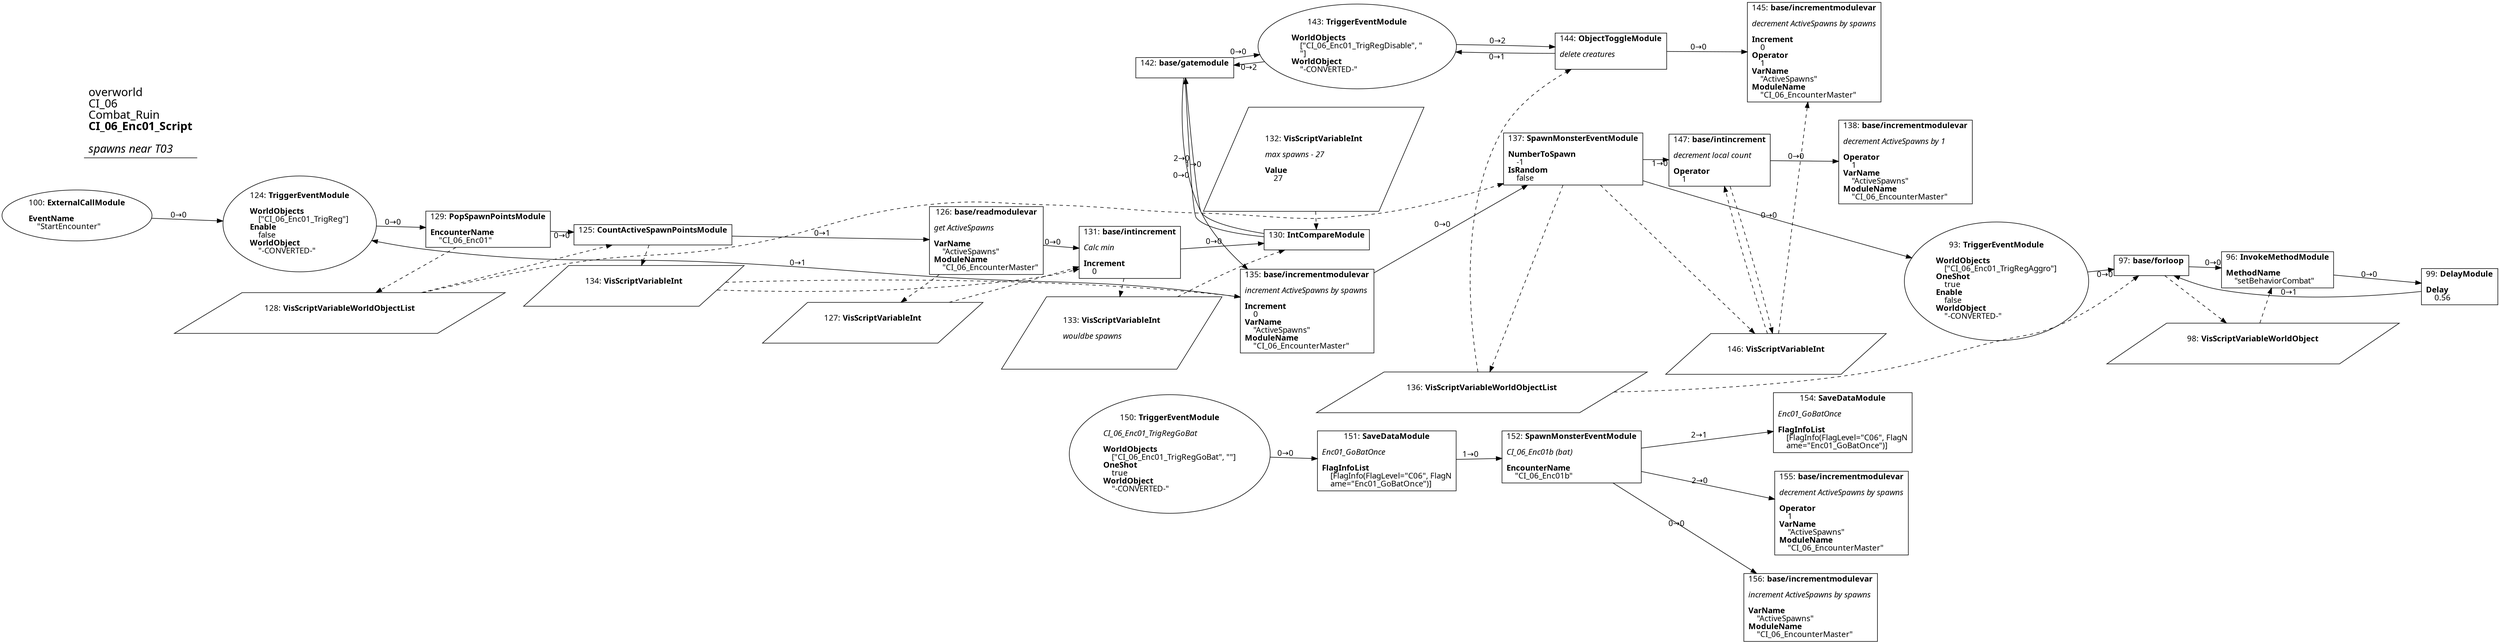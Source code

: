 digraph {
    layout = fdp;
    overlap = prism;
    sep = "+16";
    splines = spline;

    node [ shape = box ];

    graph [ fontname = "Segoe UI" ];
    node [ fontname = "Segoe UI" ];
    edge [ fontname = "Segoe UI" ];

    93 [ label = <93: <b>TriggerEventModule</b><br/><br/><b>WorldObjects</b><br align="left"/>    [&quot;CI_06_Enc01_TrigRegAggro&quot;]<br align="left"/><b>OneShot</b><br align="left"/>    true<br align="left"/><b>Enable</b><br align="left"/>    false<br align="left"/><b>WorldObject</b><br align="left"/>    &quot;-CONVERTED-&quot;<br align="left"/>> ];
    93 [ shape = oval ]
    93 [ pos = "2.624,0.27600002!" ];
    93 -> 97 [ label = "0→0" ];

    96 [ label = <96: <b>InvokeMethodModule</b><br/><br/><b>MethodName</b><br align="left"/>    &quot;setBehaviorCombat&quot;<br align="left"/>> ];
    96 [ pos = "3.183,0.347!" ];
    96 -> 99 [ label = "0→0" ];
    98 -> 96 [ style = dashed ];

    97 [ label = <97: <b>base/forloop</b><br/><br/>> ];
    97 [ pos = "3.002,0.347!" ];
    97 -> 96 [ label = "0→0" ];
    97 -> 98 [ style = dashed ];
    136 -> 97 [ style = dashed ];

    98 [ label = <98: <b>VisScriptVariableWorldObject</b><br/><br/>> ];
    98 [ shape = parallelogram ]
    98 [ pos = "3.0000002,0.21900001!" ];

    99 [ label = <99: <b>DelayModule</b><br/><br/><b>Delay</b><br align="left"/>    0.56<br align="left"/>> ];
    99 [ pos = "3.3950002,0.34600002!" ];
    99 -> 97 [ label = "0→1" ];

    100 [ label = <100: <b>ExternalCallModule</b><br/><br/><b>EventName</b><br align="left"/>    &quot;StartEncounter&quot;<br align="left"/>> ];
    100 [ shape = oval ]
    100 [ pos = "0.208,0.439!" ];
    100 -> 124 [ label = "0→0" ];

    124 [ label = <124: <b>TriggerEventModule</b><br/><br/><b>WorldObjects</b><br align="left"/>    [&quot;CI_06_Enc01_TrigReg&quot;]<br align="left"/><b>Enable</b><br align="left"/>    false<br align="left"/><b>WorldObject</b><br align="left"/>    &quot;-CONVERTED-&quot;<br align="left"/>> ];
    124 [ shape = oval ]
    124 [ pos = "0.437,0.439!" ];
    124 -> 129 [ label = "0→0" ];

    125 [ label = <125: <b>CountActiveSpawnPointsModule</b><br/><br/>> ];
    125 [ pos = "0.91300005,0.44000003!" ];
    125 -> 126 [ label = "0→1" ];
    128 -> 125 [ style = dashed ];
    125 -> 134 [ style = dashed ];

    126 [ label = <126: <b>base/readmodulevar</b><br/><br/><i>get ActiveSpawns<br align="left"/></i><br align="left"/><b>VarName</b><br align="left"/>    &quot;ActiveSpawns&quot;<br align="left"/><b>ModuleName</b><br align="left"/>    &quot;CI_06_EncounterMaster&quot;<br align="left"/>> ];
    126 [ pos = "1.1850001,0.441!" ];
    126 -> 131 [ label = "0→0" ];
    126 -> 127 [ style = dashed ];

    127 [ label = <127: <b>VisScriptVariableInt</b><br/><br/>> ];
    127 [ shape = parallelogram ]
    127 [ pos = "1.1860001,0.30900002!" ];

    128 [ label = <128: <b>VisScriptVariableWorldObjectList</b><br/><br/>> ];
    128 [ shape = parallelogram ]
    128 [ pos = "0.683,0.31!" ];

    129 [ label = <129: <b>PopSpawnPointsModule</b><br/><br/><b>EncounterName</b><br align="left"/>    &quot;CI_06_Enc01&quot;<br align="left"/>> ];
    129 [ pos = "0.68200004,0.439!" ];
    129 -> 125 [ label = "0→0" ];
    129 -> 128 [ style = dashed ];

    130 [ label = <130: <b>IntCompareModule</b><br/><br/>> ];
    130 [ pos = "1.6370001,0.441!" ];
    130 -> 142 [ label = "2→0" ];
    130 -> 142 [ label = "1→0" ];
    132 -> 130 [ style = dashed ];
    133 -> 130 [ style = dashed ];

    131 [ label = <131: <b>base/intincrement</b><br/><br/><i>Calc min<br align="left"/></i><br align="left"/><b>Increment</b><br align="left"/>    0<br align="left"/>> ];
    131 [ pos = "1.429,0.441!" ];
    131 -> 130 [ label = "0→0" ];
    131 -> 133 [ style = dashed ];
    134 -> 131 [ style = dashed ];
    127 -> 131 [ style = dashed ];

    132 [ label = <132: <b>VisScriptVariableInt</b><br/><br/><i>max spawns - 27<br align="left"/></i><br align="left"/><b>Value</b><br align="left"/>    27<br align="left"/>> ];
    132 [ shape = parallelogram ]
    132 [ pos = "1.6330001,0.49800003!" ];

    133 [ label = <133: <b>VisScriptVariableInt</b><br/><br/><i>wouldbe spawns<br align="left"/></i><br align="left"/>> ];
    133 [ shape = parallelogram ]
    133 [ pos = "1.4330001,0.29500002!" ];

    134 [ label = <134: <b>VisScriptVariableInt</b><br/><br/>> ];
    134 [ shape = parallelogram ]
    134 [ pos = "0.92300004,0.33600003!" ];

    135 [ label = <135: <b>base/incrementmodulevar</b><br/><br/><i>increment ActiveSpawns by spawns<br align="left"/></i><br align="left"/><b>Increment</b><br align="left"/>    0<br align="left"/><b>VarName</b><br align="left"/>    &quot;ActiveSpawns&quot;<br align="left"/><b>ModuleName</b><br align="left"/>    &quot;CI_06_EncounterMaster&quot;<br align="left"/>> ];
    135 [ pos = "1.817,0.25100002!" ];
    135 -> 137 [ label = "0→0" ];
    135 -> 124 [ label = "0→1" ];
    134 -> 135 [ style = dashed ];

    136 [ label = <136: <b>VisScriptVariableWorldObjectList</b><br/><br/>> ];
    136 [ shape = parallelogram ]
    136 [ pos = "2.082,0.21200001!" ];

    137 [ label = <137: <b>SpawnMonsterEventModule</b><br/><br/><b>NumberToSpawn</b><br align="left"/>    -1<br align="left"/><b>IsRandom</b><br align="left"/>    false<br align="left"/>> ];
    137 [ pos = "2.0800002,0.44200003!" ];
    137 -> 147 [ label = "1→0" ];
    137 -> 93 [ label = "0→0" ];
    137 -> 136 [ style = dashed ];
    128 -> 137 [ style = dashed ];
    137 -> 146 [ style = dashed ];

    138 [ label = <138: <b>base/incrementmodulevar</b><br/><br/><i>decrement ActiveSpawns by 1<br align="left"/></i><br align="left"/><b>Operator</b><br align="left"/>    1<br align="left"/><b>VarName</b><br align="left"/>    &quot;ActiveSpawns&quot;<br align="left"/><b>ModuleName</b><br align="left"/>    &quot;CI_06_EncounterMaster&quot;<br align="left"/>> ];
    138 [ pos = "2.631,0.42000002!" ];

    142 [ label = <142: <b>base/gatemodule</b><br/><br/>> ];
    142 [ pos = "1.7820001,0.675!" ];
    142 -> 135 [ label = "0→0" ];
    142 -> 143 [ label = "0→0" ];

    143 [ label = <143: <b>TriggerEventModule</b><br/><br/><b>WorldObjects</b><br align="left"/>    [&quot;CI_06_Enc01_TrigRegDisable&quot;, &quot;<br align="left"/>    &quot;]<br align="left"/><b>WorldObject</b><br align="left"/>    &quot;-CONVERTED-&quot;<br align="left"/>> ];
    143 [ shape = oval ]
    143 [ pos = "1.9990001,0.67600006!" ];
    143 -> 144 [ label = "0→2" ];
    143 -> 142 [ label = "0→2" ];

    144 [ label = <144: <b>ObjectToggleModule</b><br/><br/><i>delete creatures<br align="left"/></i><br align="left"/>> ];
    144 [ pos = "2.272,0.67700005!" ];
    144 -> 145 [ label = "0→0" ];
    144 -> 143 [ label = "0→1" ];
    136 -> 144 [ style = dashed ];

    145 [ label = <145: <b>base/incrementmodulevar</b><br/><br/><i>decrement ActiveSpawns by spawns<br align="left"/></i><br align="left"/><b>Increment</b><br align="left"/>    0<br align="left"/><b>Operator</b><br align="left"/>    1<br align="left"/><b>VarName</b><br align="left"/>    &quot;ActiveSpawns&quot;<br align="left"/><b>ModuleName</b><br align="left"/>    &quot;CI_06_EncounterMaster&quot;<br align="left"/>> ];
    145 [ pos = "2.539,0.67700005!" ];
    146 -> 145 [ style = dashed ];

    146 [ label = <146: <b>VisScriptVariableInt</b><br/><br/>> ];
    146 [ shape = parallelogram ]
    146 [ pos = "2.3270001,0.19500001!" ];

    147 [ label = <147: <b>base/intincrement</b><br/><br/><i>decrement local count<br align="left"/></i><br align="left"/><b>Operator</b><br align="left"/>    1<br align="left"/>> ];
    147 [ pos = "2.403,0.41900003!" ];
    147 -> 138 [ label = "0→0" ];
    146 -> 147 [ style = dashed ];
    147 -> 146 [ style = dashed ];

    150 [ label = <150: <b>TriggerEventModule</b><br/><br/><i>CI_06_Enc01_TrigRegGoBat<br align="left"/></i><br align="left"/><b>WorldObjects</b><br align="left"/>    [&quot;CI_06_Enc01_TrigRegGoBat&quot;, &quot;&quot;]<br align="left"/><b>OneShot</b><br align="left"/>    true<br align="left"/><b>WorldObject</b><br align="left"/>    &quot;-CONVERTED-&quot;<br align="left"/>> ];
    150 [ shape = oval ]
    150 [ pos = "1.7090001,0.026!" ];
    150 -> 151 [ label = "0→0" ];

    151 [ label = <151: <b>SaveDataModule</b><br/><br/><i>Enc01_GoBatOnce<br align="left"/></i><br align="left"/><b>FlagInfoList</b><br align="left"/>    [FlagInfo(FlagLevel=&quot;C06&quot;, FlagN<br align="left"/>    ame=&quot;Enc01_GoBatOnce&quot;)]<br align="left"/>> ];
    151 [ pos = "1.9470001,0.026!" ];
    151 -> 152 [ label = "1→0" ];

    152 [ label = <152: <b>SpawnMonsterEventModule</b><br/><br/><i>CI_06_Enc01b (bat)<br align="left"/></i><br align="left"/><b>EncounterName</b><br align="left"/>    &quot;CI_06_Enc01b&quot;<br align="left"/>> ];
    152 [ pos = "2.177,0.029000001!" ];
    152 -> 154 [ label = "2→1" ];
    152 -> 155 [ label = "2→0" ];
    152 -> 156 [ label = "0→0" ];

    154 [ label = <154: <b>SaveDataModule</b><br/><br/><i>Enc01_GoBatOnce<br align="left"/></i><br align="left"/><b>FlagInfoList</b><br align="left"/>    [FlagInfo(FlagLevel=&quot;C06&quot;, FlagN<br align="left"/>    ame=&quot;Enc01_GoBatOnce&quot;)]<br align="left"/>> ];
    154 [ pos = "2.499,0.029000001!" ];

    155 [ label = <155: <b>base/incrementmodulevar</b><br/><br/><i>decrement ActiveSpawns by spawns<br align="left"/></i><br align="left"/><b>Operator</b><br align="left"/>    1<br align="left"/><b>VarName</b><br align="left"/>    &quot;ActiveSpawns&quot;<br align="left"/><b>ModuleName</b><br align="left"/>    &quot;CI_06_EncounterMaster&quot;<br align="left"/>> ];
    155 [ pos = "2.5410001,-0.22100002!" ];

    156 [ label = <156: <b>base/incrementmodulevar</b><br/><br/><i>increment ActiveSpawns by spawns<br align="left"/></i><br align="left"/><b>VarName</b><br align="left"/>    &quot;ActiveSpawns&quot;<br align="left"/><b>ModuleName</b><br align="left"/>    &quot;CI_06_EncounterMaster&quot;<br align="left"/>> ];
    156 [ pos = "2.5210001,-0.33400002!" ];

    title [ pos = "0.20700002,0.67800003!" ];
    title [ shape = underline ];
    title [ label = <<font point-size="20">overworld<br align="left"/>CI_06<br align="left"/>Combat_Ruin<br align="left"/><b>CI_06_Enc01_Script</b><br align="left"/><br/><i>spawns near T03</i><br align="left"/></font>> ];
}
